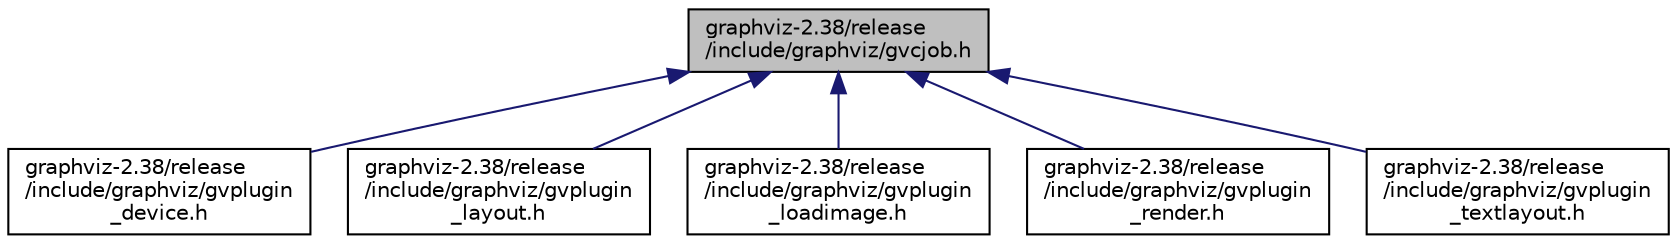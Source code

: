 digraph "graphviz-2.38/release/include/graphviz/gvcjob.h"
{
  bgcolor="transparent";
  edge [fontname="Helvetica",fontsize="10",labelfontname="Helvetica",labelfontsize="10"];
  node [fontname="Helvetica",fontsize="10",shape=record];
  Node1 [label="graphviz-2.38/release\l/include/graphviz/gvcjob.h",height=0.2,width=0.4,color="black", fillcolor="grey75", style="filled", fontcolor="black"];
  Node1 -> Node2 [dir="back",color="midnightblue",fontsize="10",style="solid",fontname="Helvetica"];
  Node2 [label="graphviz-2.38/release\l/include/graphviz/gvplugin\l_device.h",height=0.2,width=0.4,color="black",URL="$gvplugin__device_8h.html"];
  Node1 -> Node3 [dir="back",color="midnightblue",fontsize="10",style="solid",fontname="Helvetica"];
  Node3 [label="graphviz-2.38/release\l/include/graphviz/gvplugin\l_layout.h",height=0.2,width=0.4,color="black",URL="$gvplugin__layout_8h.html"];
  Node1 -> Node4 [dir="back",color="midnightblue",fontsize="10",style="solid",fontname="Helvetica"];
  Node4 [label="graphviz-2.38/release\l/include/graphviz/gvplugin\l_loadimage.h",height=0.2,width=0.4,color="black",URL="$gvplugin__loadimage_8h.html"];
  Node1 -> Node5 [dir="back",color="midnightblue",fontsize="10",style="solid",fontname="Helvetica"];
  Node5 [label="graphviz-2.38/release\l/include/graphviz/gvplugin\l_render.h",height=0.2,width=0.4,color="black",URL="$gvplugin__render_8h.html"];
  Node1 -> Node6 [dir="back",color="midnightblue",fontsize="10",style="solid",fontname="Helvetica"];
  Node6 [label="graphviz-2.38/release\l/include/graphviz/gvplugin\l_textlayout.h",height=0.2,width=0.4,color="black",URL="$gvplugin__textlayout_8h.html"];
}
